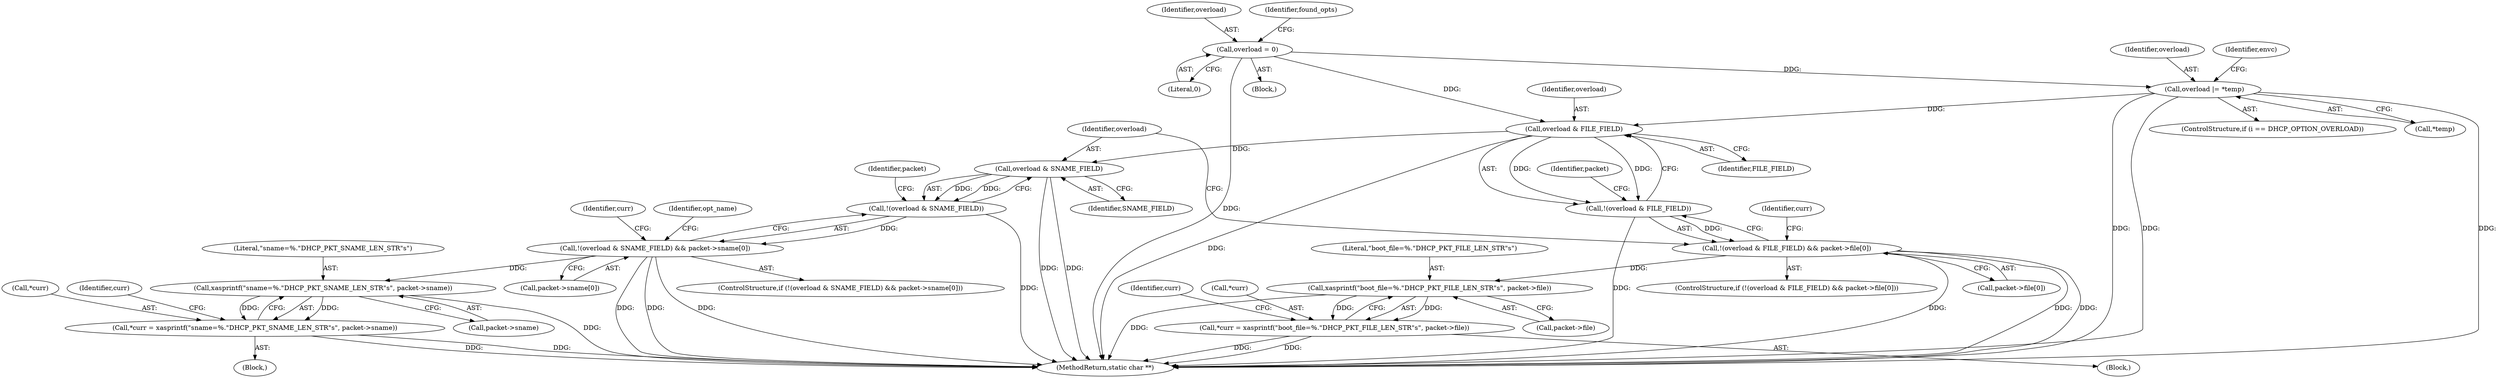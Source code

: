 digraph "0_busybox_74d9f1ba37010face4bd1449df4d60dd84450b06_0@pointer" {
"1000162" [label="(Call,overload |= *temp)"];
"1000125" [label="(Call,overload = 0)"];
"1000256" [label="(Call,overload & FILE_FIELD)"];
"1000255" [label="(Call,!(overload & FILE_FIELD))"];
"1000254" [label="(Call,!(overload & FILE_FIELD) && packet->file[0])"];
"1000268" [label="(Call,xasprintf(\"boot_file=%.\"DHCP_PKT_FILE_LEN_STR\"s\", packet->file))"];
"1000265" [label="(Call,*curr = xasprintf(\"boot_file=%.\"DHCP_PKT_FILE_LEN_STR\"s\", packet->file))"];
"1000280" [label="(Call,overload & SNAME_FIELD)"];
"1000279" [label="(Call,!(overload & SNAME_FIELD))"];
"1000278" [label="(Call,!(overload & SNAME_FIELD) && packet->sname[0])"];
"1000292" [label="(Call,xasprintf(\"sname=%.\"DHCP_PKT_SNAME_LEN_STR\"s\", packet->sname))"];
"1000289" [label="(Call,*curr = xasprintf(\"sname=%.\"DHCP_PKT_SNAME_LEN_STR\"s\", packet->sname))"];
"1000281" [label="(Identifier,overload)"];
"1000258" [label="(Identifier,FILE_FIELD)"];
"1000292" [label="(Call,xasprintf(\"sname=%.\"DHCP_PKT_SNAME_LEN_STR\"s\", packet->sname))"];
"1000282" [label="(Identifier,SNAME_FIELD)"];
"1000127" [label="(Literal,0)"];
"1000254" [label="(Call,!(overload & FILE_FIELD) && packet->file[0])"];
"1000269" [label="(Literal,\"boot_file=%.\"DHCP_PKT_FILE_LEN_STR\"s\")"];
"1000174" [label="(Identifier,envc)"];
"1000158" [label="(ControlStructure,if (i == DHCP_OPTION_OVERLOAD))"];
"1000255" [label="(Call,!(overload & FILE_FIELD))"];
"1000266" [label="(Call,*curr)"];
"1000126" [label="(Identifier,overload)"];
"1000291" [label="(Identifier,curr)"];
"1000125" [label="(Call,overload = 0)"];
"1000285" [label="(Identifier,packet)"];
"1000261" [label="(Identifier,packet)"];
"1000289" [label="(Call,*curr = xasprintf(\"sname=%.\"DHCP_PKT_SNAME_LEN_STR\"s\", packet->sname))"];
"1000257" [label="(Identifier,overload)"];
"1000470" [label="(MethodReturn,static char **)"];
"1000302" [label="(Identifier,opt_name)"];
"1000300" [label="(Identifier,curr)"];
"1000117" [label="(Block,)"];
"1000270" [label="(Call,packet->file)"];
"1000162" [label="(Call,overload |= *temp)"];
"1000276" [label="(Identifier,curr)"];
"1000283" [label="(Call,packet->sname[0])"];
"1000294" [label="(Call,packet->sname)"];
"1000290" [label="(Call,*curr)"];
"1000264" [label="(Block,)"];
"1000278" [label="(Call,!(overload & SNAME_FIELD) && packet->sname[0])"];
"1000164" [label="(Call,*temp)"];
"1000267" [label="(Identifier,curr)"];
"1000256" [label="(Call,overload & FILE_FIELD)"];
"1000259" [label="(Call,packet->file[0])"];
"1000163" [label="(Identifier,overload)"];
"1000253" [label="(ControlStructure,if (!(overload & FILE_FIELD) && packet->file[0]))"];
"1000288" [label="(Block,)"];
"1000279" [label="(Call,!(overload & SNAME_FIELD))"];
"1000280" [label="(Call,overload & SNAME_FIELD)"];
"1000268" [label="(Call,xasprintf(\"boot_file=%.\"DHCP_PKT_FILE_LEN_STR\"s\", packet->file))"];
"1000265" [label="(Call,*curr = xasprintf(\"boot_file=%.\"DHCP_PKT_FILE_LEN_STR\"s\", packet->file))"];
"1000130" [label="(Identifier,found_opts)"];
"1000293" [label="(Literal,\"sname=%.\"DHCP_PKT_SNAME_LEN_STR\"s\")"];
"1000277" [label="(ControlStructure,if (!(overload & SNAME_FIELD) && packet->sname[0]))"];
"1000162" -> "1000158"  [label="AST: "];
"1000162" -> "1000164"  [label="CFG: "];
"1000163" -> "1000162"  [label="AST: "];
"1000164" -> "1000162"  [label="AST: "];
"1000174" -> "1000162"  [label="CFG: "];
"1000162" -> "1000470"  [label="DDG: "];
"1000162" -> "1000470"  [label="DDG: "];
"1000162" -> "1000470"  [label="DDG: "];
"1000125" -> "1000162"  [label="DDG: "];
"1000162" -> "1000256"  [label="DDG: "];
"1000125" -> "1000117"  [label="AST: "];
"1000125" -> "1000127"  [label="CFG: "];
"1000126" -> "1000125"  [label="AST: "];
"1000127" -> "1000125"  [label="AST: "];
"1000130" -> "1000125"  [label="CFG: "];
"1000125" -> "1000470"  [label="DDG: "];
"1000125" -> "1000256"  [label="DDG: "];
"1000256" -> "1000255"  [label="AST: "];
"1000256" -> "1000258"  [label="CFG: "];
"1000257" -> "1000256"  [label="AST: "];
"1000258" -> "1000256"  [label="AST: "];
"1000255" -> "1000256"  [label="CFG: "];
"1000256" -> "1000470"  [label="DDG: "];
"1000256" -> "1000255"  [label="DDG: "];
"1000256" -> "1000255"  [label="DDG: "];
"1000256" -> "1000280"  [label="DDG: "];
"1000255" -> "1000254"  [label="AST: "];
"1000261" -> "1000255"  [label="CFG: "];
"1000254" -> "1000255"  [label="CFG: "];
"1000255" -> "1000470"  [label="DDG: "];
"1000255" -> "1000254"  [label="DDG: "];
"1000254" -> "1000253"  [label="AST: "];
"1000254" -> "1000259"  [label="CFG: "];
"1000259" -> "1000254"  [label="AST: "];
"1000267" -> "1000254"  [label="CFG: "];
"1000281" -> "1000254"  [label="CFG: "];
"1000254" -> "1000470"  [label="DDG: "];
"1000254" -> "1000470"  [label="DDG: "];
"1000254" -> "1000470"  [label="DDG: "];
"1000254" -> "1000268"  [label="DDG: "];
"1000268" -> "1000265"  [label="AST: "];
"1000268" -> "1000270"  [label="CFG: "];
"1000269" -> "1000268"  [label="AST: "];
"1000270" -> "1000268"  [label="AST: "];
"1000265" -> "1000268"  [label="CFG: "];
"1000268" -> "1000470"  [label="DDG: "];
"1000268" -> "1000265"  [label="DDG: "];
"1000268" -> "1000265"  [label="DDG: "];
"1000265" -> "1000264"  [label="AST: "];
"1000266" -> "1000265"  [label="AST: "];
"1000276" -> "1000265"  [label="CFG: "];
"1000265" -> "1000470"  [label="DDG: "];
"1000265" -> "1000470"  [label="DDG: "];
"1000280" -> "1000279"  [label="AST: "];
"1000280" -> "1000282"  [label="CFG: "];
"1000281" -> "1000280"  [label="AST: "];
"1000282" -> "1000280"  [label="AST: "];
"1000279" -> "1000280"  [label="CFG: "];
"1000280" -> "1000470"  [label="DDG: "];
"1000280" -> "1000470"  [label="DDG: "];
"1000280" -> "1000279"  [label="DDG: "];
"1000280" -> "1000279"  [label="DDG: "];
"1000279" -> "1000278"  [label="AST: "];
"1000285" -> "1000279"  [label="CFG: "];
"1000278" -> "1000279"  [label="CFG: "];
"1000279" -> "1000470"  [label="DDG: "];
"1000279" -> "1000278"  [label="DDG: "];
"1000278" -> "1000277"  [label="AST: "];
"1000278" -> "1000283"  [label="CFG: "];
"1000283" -> "1000278"  [label="AST: "];
"1000291" -> "1000278"  [label="CFG: "];
"1000302" -> "1000278"  [label="CFG: "];
"1000278" -> "1000470"  [label="DDG: "];
"1000278" -> "1000470"  [label="DDG: "];
"1000278" -> "1000470"  [label="DDG: "];
"1000278" -> "1000292"  [label="DDG: "];
"1000292" -> "1000289"  [label="AST: "];
"1000292" -> "1000294"  [label="CFG: "];
"1000293" -> "1000292"  [label="AST: "];
"1000294" -> "1000292"  [label="AST: "];
"1000289" -> "1000292"  [label="CFG: "];
"1000292" -> "1000470"  [label="DDG: "];
"1000292" -> "1000289"  [label="DDG: "];
"1000292" -> "1000289"  [label="DDG: "];
"1000289" -> "1000288"  [label="AST: "];
"1000290" -> "1000289"  [label="AST: "];
"1000300" -> "1000289"  [label="CFG: "];
"1000289" -> "1000470"  [label="DDG: "];
"1000289" -> "1000470"  [label="DDG: "];
}
